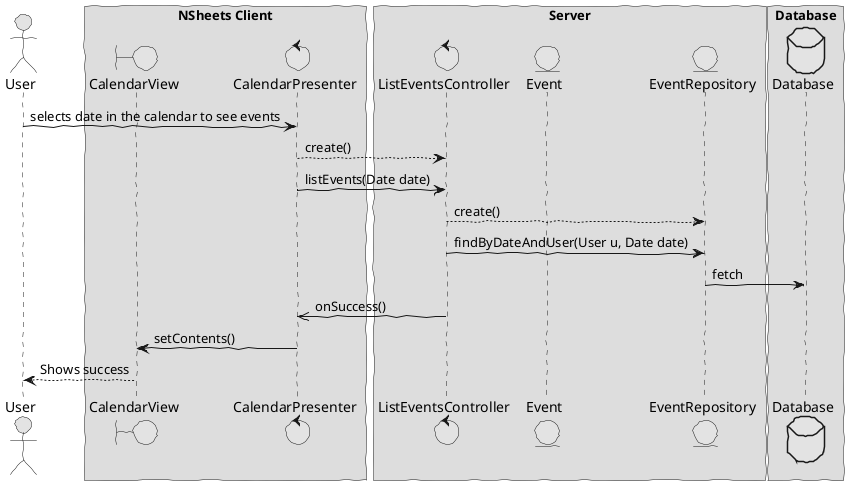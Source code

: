 @startuml  design4.png
skinparam handwritten true
skinparam monochrome true
skinparam packageStyle rect
skinparam defaultFontName FG Virgil
skinparam shadowing false

actor User
boundary CalendarView
control CalendarPresenter
control ListEventsController
entity EventRepository
entity Event
database Database

box "NSheets Client"
participant CalendarView
participant CalendarPresenter
end box

box "Server"
participant ListEventsController
participant Event
participant EventRepository
end box

box "Database"
participant Database
end box

User -> CalendarPresenter : selects date in the calendar to see events
CalendarPresenter --> ListEventsController : create()
CalendarPresenter -> ListEventsController : listEvents(Date date)
ListEventsController --> EventRepository : create()
ListEventsController -> EventRepository : findByDateAndUser(User u, Date date)
EventRepository  -> Database : fetch

ListEventsController ->> CalendarPresenter : onSuccess()
CalendarPresenter -> CalendarView : setContents()
CalendarView --> User: Shows success

@enduml